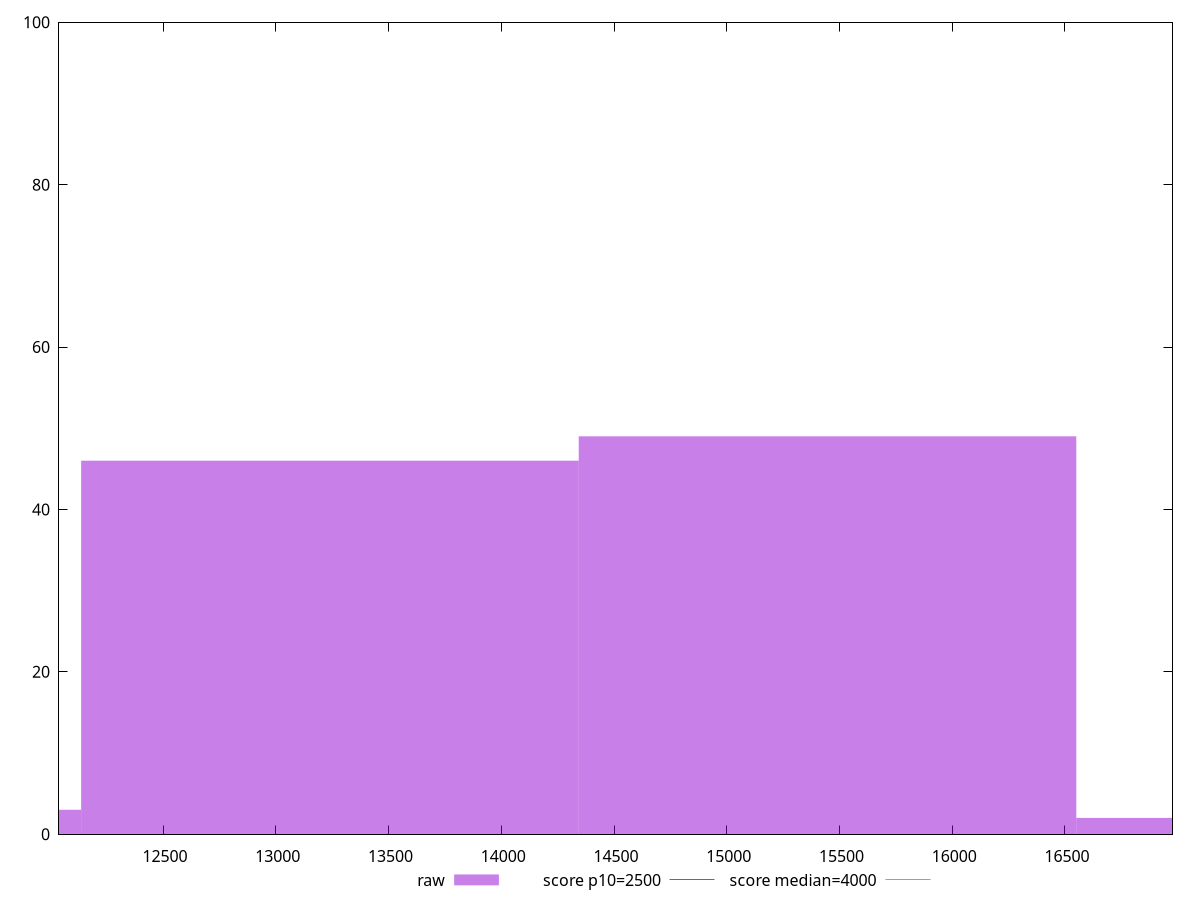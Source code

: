 reset

$raw <<EOF
15446.77365377228 49
13240.091703233382 46
11033.409752694486 3
17653.455604311177 2
EOF

set key outside below
set boxwidth 2206.681950538897
set xrange [12038.505500000001:16976.718999999997]
set yrange [0:100]
set trange [0:100]
set style fill transparent solid 0.5 noborder

set parametric
set terminal svg size 640, 490 enhanced background rgb 'white'
set output "reprap/largest-contentful-paint/samples/pages+cached+noexternal+nomedia+nocss/raw/histogram.svg"

plot $raw title "raw" with boxes, \
     2500,t title "score p10=2500", \
     4000,t title "score median=4000"

reset
